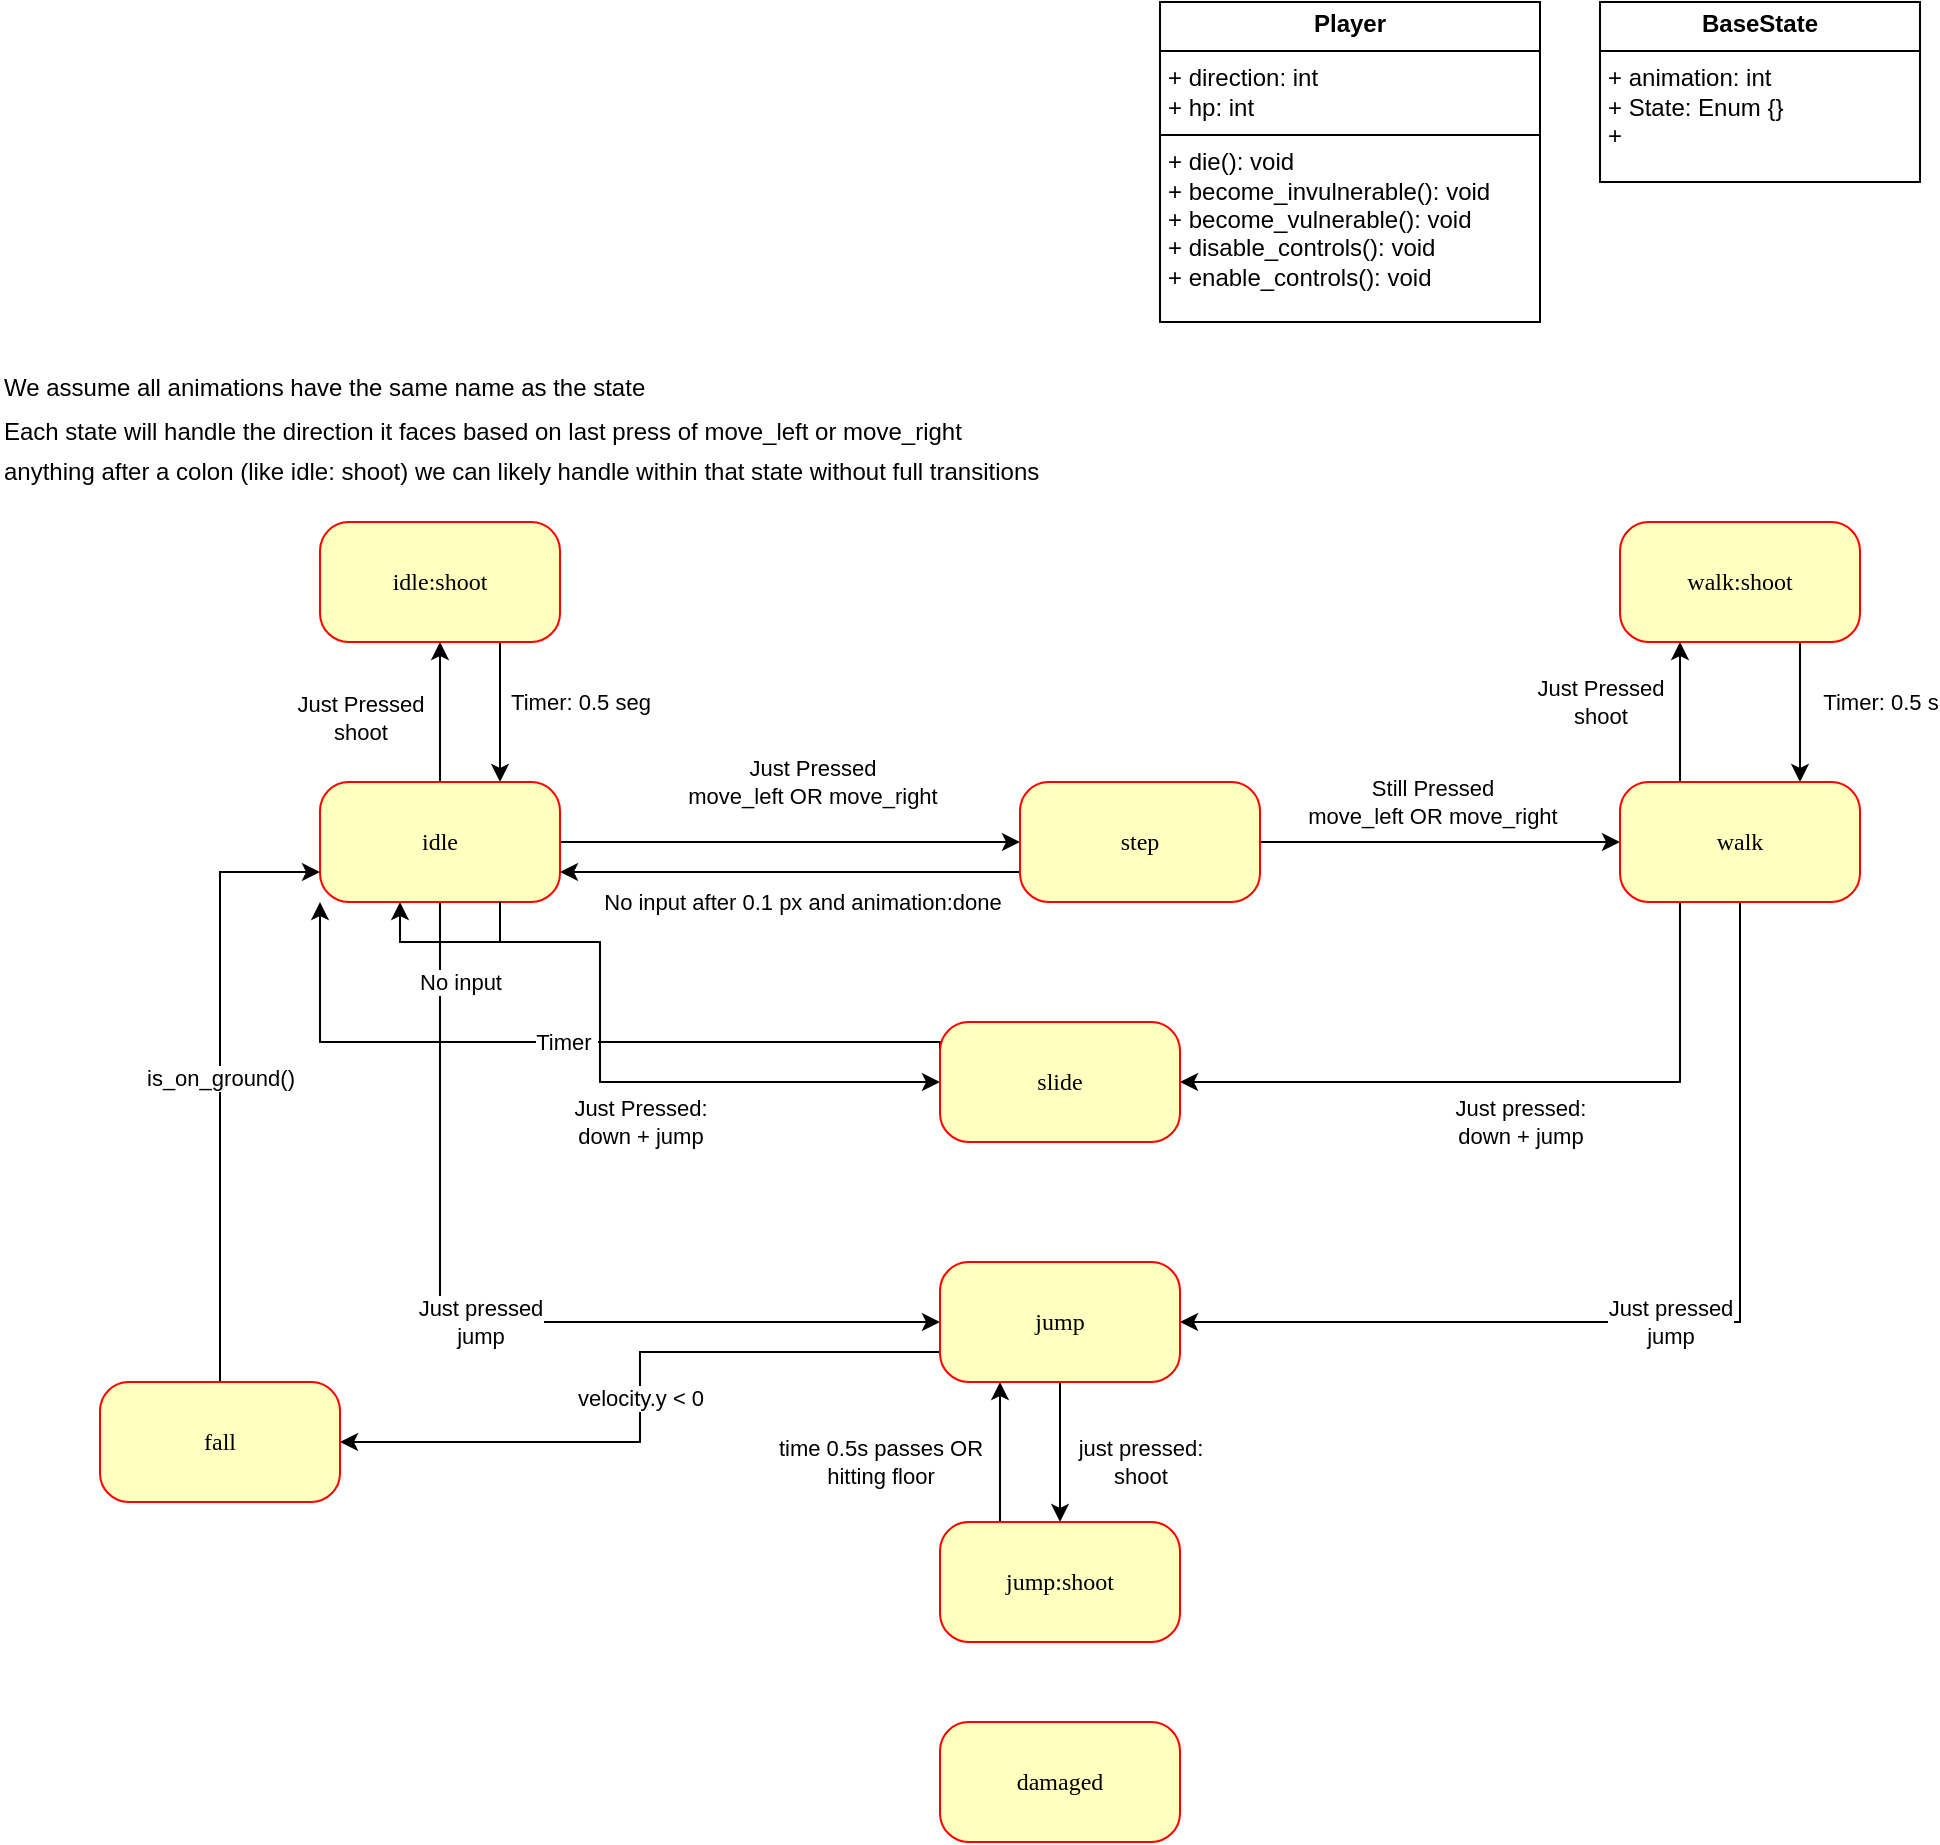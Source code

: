 <mxfile version="24.7.17">
  <diagram name="Page-1" id="58cdce13-f638-feb5-8d6f-7d28b1aa9fa0">
    <mxGraphModel dx="1050" dy="717" grid="1" gridSize="10" guides="1" tooltips="1" connect="1" arrows="1" fold="1" page="1" pageScale="1" pageWidth="1100" pageHeight="850" background="none" math="0" shadow="0">
      <root>
        <mxCell id="0" />
        <mxCell id="1" parent="0" />
        <mxCell id="T-rQysoLx3KSjXS24H4E-16" value="Timer: 0.5 seg" style="edgeStyle=orthogonalEdgeStyle;rounded=0;orthogonalLoop=1;jettySize=auto;html=1;exitX=0.75;exitY=1;exitDx=0;exitDy=0;entryX=0.75;entryY=0;entryDx=0;entryDy=0;" parent="1" source="382b91b5511bd0f7-5" target="382b91b5511bd0f7-6" edge="1">
          <mxGeometry x="-0.143" y="40" relative="1" as="geometry">
            <mxPoint as="offset" />
          </mxGeometry>
        </mxCell>
        <mxCell id="382b91b5511bd0f7-5" value="idle:shoot" style="rounded=1;whiteSpace=wrap;html=1;arcSize=24;fillColor=#ffffc0;strokeColor=#ff0000;shadow=0;comic=0;labelBackgroundColor=none;fontFamily=Verdana;fontSize=12;fontColor=#000000;align=center;" parent="1" vertex="1">
          <mxGeometry x="200" y="300" width="120" height="60" as="geometry" />
        </mxCell>
        <mxCell id="T-rQysoLx3KSjXS24H4E-3" value="Just Pressed&lt;div&gt;move_left OR move_right&lt;/div&gt;" style="edgeStyle=orthogonalEdgeStyle;rounded=0;orthogonalLoop=1;jettySize=auto;html=1;" parent="1" source="382b91b5511bd0f7-6" target="382b91b5511bd0f7-7" edge="1">
          <mxGeometry x="0.091" y="30" relative="1" as="geometry">
            <mxPoint as="offset" />
          </mxGeometry>
        </mxCell>
        <mxCell id="T-rQysoLx3KSjXS24H4E-15" value="Just Pressed&lt;br&gt;shoot" style="edgeStyle=orthogonalEdgeStyle;rounded=0;orthogonalLoop=1;jettySize=auto;html=1;exitX=0.5;exitY=0;exitDx=0;exitDy=0;entryX=0.5;entryY=1;entryDx=0;entryDy=0;" parent="1" source="382b91b5511bd0f7-6" target="382b91b5511bd0f7-5" edge="1">
          <mxGeometry x="-0.077" y="40" relative="1" as="geometry">
            <mxPoint as="offset" />
          </mxGeometry>
        </mxCell>
        <mxCell id="T-rQysoLx3KSjXS24H4E-23" value="Just Pressed:&lt;br&gt;down + jump" style="edgeStyle=orthogonalEdgeStyle;rounded=0;orthogonalLoop=1;jettySize=auto;html=1;exitX=0.75;exitY=1;exitDx=0;exitDy=0;entryX=0;entryY=0.5;entryDx=0;entryDy=0;" parent="1" source="382b91b5511bd0f7-6" target="T-rQysoLx3KSjXS24H4E-22" edge="1">
          <mxGeometry x="0.032" y="-20" relative="1" as="geometry">
            <Array as="points">
              <mxPoint x="290" y="510" />
              <mxPoint x="340" y="510" />
              <mxPoint x="340" y="580" />
            </Array>
            <mxPoint as="offset" />
          </mxGeometry>
        </mxCell>
        <mxCell id="T-rQysoLx3KSjXS24H4E-29" value="Just pressed&lt;br&gt;jump" style="edgeStyle=orthogonalEdgeStyle;rounded=0;orthogonalLoop=1;jettySize=auto;html=1;exitX=0.5;exitY=1;exitDx=0;exitDy=0;entryX=0;entryY=0.5;entryDx=0;entryDy=0;" parent="1" source="382b91b5511bd0f7-6" target="T-rQysoLx3KSjXS24H4E-28" edge="1">
          <mxGeometry relative="1" as="geometry" />
        </mxCell>
        <mxCell id="382b91b5511bd0f7-6" value="idle" style="rounded=1;whiteSpace=wrap;html=1;arcSize=24;fillColor=#ffffc0;strokeColor=#ff0000;shadow=0;comic=0;labelBackgroundColor=none;fontFamily=Verdana;fontSize=12;fontColor=#000000;align=center;" parent="1" vertex="1">
          <mxGeometry x="200" y="430" width="120" height="60" as="geometry" />
        </mxCell>
        <mxCell id="T-rQysoLx3KSjXS24H4E-6" style="edgeStyle=orthogonalEdgeStyle;rounded=0;orthogonalLoop=1;jettySize=auto;html=1;exitX=1;exitY=0.5;exitDx=0;exitDy=0;" parent="1" source="382b91b5511bd0f7-7" target="382b91b5511bd0f7-9" edge="1">
          <mxGeometry relative="1" as="geometry" />
        </mxCell>
        <mxCell id="T-rQysoLx3KSjXS24H4E-8" value="Still Pressed&lt;div&gt;move_left OR move_right&lt;/div&gt;" style="edgeLabel;html=1;align=center;verticalAlign=middle;resizable=0;points=[];" parent="T-rQysoLx3KSjXS24H4E-6" vertex="1" connectable="0">
          <mxGeometry x="-0.16" y="2" relative="1" as="geometry">
            <mxPoint x="10" y="-18" as="offset" />
          </mxGeometry>
        </mxCell>
        <mxCell id="T-rQysoLx3KSjXS24H4E-11" value="No input after 0.1 px and animation:done" style="edgeStyle=orthogonalEdgeStyle;rounded=0;orthogonalLoop=1;jettySize=auto;html=1;exitX=0;exitY=0.75;exitDx=0;exitDy=0;entryX=1;entryY=0.75;entryDx=0;entryDy=0;" parent="1" source="382b91b5511bd0f7-7" target="382b91b5511bd0f7-6" edge="1">
          <mxGeometry x="-0.046" y="15" relative="1" as="geometry">
            <mxPoint as="offset" />
          </mxGeometry>
        </mxCell>
        <mxCell id="382b91b5511bd0f7-7" value="step" style="rounded=1;whiteSpace=wrap;html=1;arcSize=24;fillColor=#ffffc0;strokeColor=#ff0000;shadow=0;comic=0;labelBackgroundColor=none;fontFamily=Verdana;fontSize=12;fontColor=#000000;align=center;" parent="1" vertex="1">
          <mxGeometry x="550" y="430" width="120" height="60" as="geometry" />
        </mxCell>
        <mxCell id="T-rQysoLx3KSjXS24H4E-20" value="Timer: 0.5 s" style="edgeStyle=orthogonalEdgeStyle;rounded=0;orthogonalLoop=1;jettySize=auto;html=1;exitX=0.75;exitY=1;exitDx=0;exitDy=0;entryX=0.75;entryY=0;entryDx=0;entryDy=0;" parent="1" source="382b91b5511bd0f7-10" target="382b91b5511bd0f7-9" edge="1">
          <mxGeometry x="-0.143" y="40" relative="1" as="geometry">
            <mxPoint as="offset" />
          </mxGeometry>
        </mxCell>
        <mxCell id="382b91b5511bd0f7-10" value="walk:shoot" style="rounded=1;whiteSpace=wrap;html=1;arcSize=24;fillColor=#ffffc0;strokeColor=#ff0000;shadow=0;comic=0;labelBackgroundColor=none;fontFamily=Verdana;fontSize=12;fontColor=#000000;align=center;" parent="1" vertex="1">
          <mxGeometry x="850" y="300" width="120" height="60" as="geometry" />
        </mxCell>
        <mxCell id="T-rQysoLx3KSjXS24H4E-2" value="No input" style="edgeStyle=orthogonalEdgeStyle;rounded=0;orthogonalLoop=1;jettySize=auto;html=1;exitX=0.75;exitY=1;exitDx=0;exitDy=0;" parent="1" source="382b91b5511bd0f7-6" edge="1">
          <mxGeometry x="-0.111" y="20" relative="1" as="geometry">
            <mxPoint x="320" y="520" as="sourcePoint" />
            <mxPoint x="240" y="490" as="targetPoint" />
            <Array as="points">
              <mxPoint x="290" y="510" />
              <mxPoint x="240" y="510" />
              <mxPoint x="240" y="490" />
            </Array>
            <mxPoint as="offset" />
          </mxGeometry>
        </mxCell>
        <mxCell id="T-rQysoLx3KSjXS24H4E-17" value="We assume all animations have the same name as the state" style="text;html=1;align=left;verticalAlign=middle;resizable=0;points=[];autosize=1;strokeColor=none;fillColor=none;" parent="1" vertex="1">
          <mxGeometry x="40" y="218" width="340" height="30" as="geometry" />
        </mxCell>
        <mxCell id="T-rQysoLx3KSjXS24H4E-18" value="Each state will handle the direction it faces based on last press of move_left or move_right" style="text;html=1;align=left;verticalAlign=middle;resizable=0;points=[];autosize=1;strokeColor=none;fillColor=none;" parent="1" vertex="1">
          <mxGeometry x="40" y="240" width="500" height="30" as="geometry" />
        </mxCell>
        <mxCell id="T-rQysoLx3KSjXS24H4E-19" value="Just Pressed&lt;br&gt;shoot" style="edgeStyle=orthogonalEdgeStyle;rounded=0;orthogonalLoop=1;jettySize=auto;html=1;exitX=0.25;exitY=0;exitDx=0;exitDy=0;entryX=0.25;entryY=1;entryDx=0;entryDy=0;" parent="1" source="382b91b5511bd0f7-9" target="382b91b5511bd0f7-10" edge="1">
          <mxGeometry x="0.143" y="40" relative="1" as="geometry">
            <mxPoint as="offset" />
          </mxGeometry>
        </mxCell>
        <mxCell id="T-rQysoLx3KSjXS24H4E-24" value="Just pressed:&lt;div&gt;down + jump&lt;/div&gt;" style="edgeStyle=orthogonalEdgeStyle;rounded=0;orthogonalLoop=1;jettySize=auto;html=1;exitX=0.25;exitY=1;exitDx=0;exitDy=0;entryX=1;entryY=0.5;entryDx=0;entryDy=0;" parent="1" source="382b91b5511bd0f7-9" target="T-rQysoLx3KSjXS24H4E-22" edge="1">
          <mxGeometry y="20" relative="1" as="geometry">
            <mxPoint as="offset" />
          </mxGeometry>
        </mxCell>
        <mxCell id="T-rQysoLx3KSjXS24H4E-31" value="Just pressed&lt;br&gt;jump" style="edgeStyle=orthogonalEdgeStyle;rounded=0;orthogonalLoop=1;jettySize=auto;html=1;exitX=0.5;exitY=1;exitDx=0;exitDy=0;entryX=1;entryY=0.5;entryDx=0;entryDy=0;" parent="1" source="382b91b5511bd0f7-9" target="T-rQysoLx3KSjXS24H4E-28" edge="1">
          <mxGeometry relative="1" as="geometry" />
        </mxCell>
        <mxCell id="382b91b5511bd0f7-9" value="walk" style="rounded=1;whiteSpace=wrap;html=1;arcSize=24;fillColor=#ffffc0;strokeColor=#ff0000;shadow=0;comic=0;labelBackgroundColor=none;fontFamily=Verdana;fontSize=12;fontColor=#000000;align=center;" parent="1" vertex="1">
          <mxGeometry x="850" y="430" width="120" height="60" as="geometry" />
        </mxCell>
        <mxCell id="T-rQysoLx3KSjXS24H4E-21" value="&lt;p style=&quot;margin:0px;margin-top:4px;text-align:center;&quot;&gt;&lt;b&gt;Player&lt;/b&gt;&lt;/p&gt;&lt;hr size=&quot;1&quot; style=&quot;border-style:solid;&quot;&gt;&lt;p style=&quot;margin:0px;margin-left:4px;&quot;&gt;+ direction: int&lt;/p&gt;&lt;p style=&quot;margin:0px;margin-left:4px;&quot;&gt;+ hp: int&lt;/p&gt;&lt;hr size=&quot;1&quot; style=&quot;border-style:solid;&quot;&gt;&lt;p style=&quot;margin:0px;margin-left:4px;&quot;&gt;+ die(): void&lt;/p&gt;&lt;p style=&quot;margin:0px;margin-left:4px;&quot;&gt;+ become_invulnerable(): void&lt;/p&gt;&lt;p style=&quot;margin:0px;margin-left:4px;&quot;&gt;+ become_vulnerable(): void&lt;/p&gt;&lt;p style=&quot;margin:0px;margin-left:4px;&quot;&gt;+ disable_controls(): void&lt;/p&gt;&lt;p style=&quot;margin:0px;margin-left:4px;&quot;&gt;+ enable_controls(): void&lt;/p&gt;" style="verticalAlign=top;align=left;overflow=fill;html=1;whiteSpace=wrap;" parent="1" vertex="1">
          <mxGeometry x="620" y="40" width="190" height="160" as="geometry" />
        </mxCell>
        <mxCell id="T-rQysoLx3KSjXS24H4E-26" value="Timer&amp;nbsp;" style="edgeStyle=orthogonalEdgeStyle;rounded=0;orthogonalLoop=1;jettySize=auto;html=1;exitX=0;exitY=0.25;exitDx=0;exitDy=0;entryX=0;entryY=1;entryDx=0;entryDy=0;" parent="1" source="T-rQysoLx3KSjXS24H4E-22" target="382b91b5511bd0f7-6" edge="1">
          <mxGeometry relative="1" as="geometry">
            <Array as="points">
              <mxPoint x="510" y="560" />
              <mxPoint x="200" y="560" />
            </Array>
          </mxGeometry>
        </mxCell>
        <mxCell id="T-rQysoLx3KSjXS24H4E-22" value="slide" style="rounded=1;whiteSpace=wrap;html=1;arcSize=24;fillColor=#ffffc0;strokeColor=#ff0000;shadow=0;comic=0;labelBackgroundColor=none;fontFamily=Verdana;fontSize=12;fontColor=#000000;align=center;" parent="1" vertex="1">
          <mxGeometry x="510" y="550" width="120" height="60" as="geometry" />
        </mxCell>
        <mxCell id="T-rQysoLx3KSjXS24H4E-27" value="&lt;p style=&quot;margin:0px;margin-top:4px;text-align:center;&quot;&gt;&lt;b&gt;BaseState&lt;/b&gt;&lt;/p&gt;&lt;hr size=&quot;1&quot; style=&quot;border-style:solid;&quot;&gt;&lt;p style=&quot;margin:0px;margin-left:4px;&quot;&gt;+ animation: int&lt;/p&gt;&lt;p style=&quot;margin:0px;margin-left:4px;&quot;&gt;&lt;/p&gt;&lt;p style=&quot;margin:0px;margin-left:4px;&quot;&gt;+ State: Enum {}&lt;/p&gt;&lt;p style=&quot;margin:0px;margin-left:4px;&quot;&gt;+&amp;nbsp;&lt;/p&gt;" style="verticalAlign=top;align=left;overflow=fill;html=1;whiteSpace=wrap;" parent="1" vertex="1">
          <mxGeometry x="840" y="40" width="160" height="90" as="geometry" />
        </mxCell>
        <mxCell id="T-rQysoLx3KSjXS24H4E-33" value="velocity.y &amp;lt; 0" style="edgeStyle=orthogonalEdgeStyle;rounded=0;orthogonalLoop=1;jettySize=auto;html=1;exitX=0;exitY=0.75;exitDx=0;exitDy=0;" parent="1" source="T-rQysoLx3KSjXS24H4E-28" target="T-rQysoLx3KSjXS24H4E-32" edge="1">
          <mxGeometry relative="1" as="geometry" />
        </mxCell>
        <mxCell id="T-rQysoLx3KSjXS24H4E-36" value="just pressed:&lt;div&gt;shoot&lt;/div&gt;" style="edgeStyle=orthogonalEdgeStyle;rounded=0;orthogonalLoop=1;jettySize=auto;html=1;" parent="1" source="T-rQysoLx3KSjXS24H4E-28" target="T-rQysoLx3KSjXS24H4E-35" edge="1">
          <mxGeometry x="0.143" y="40" relative="1" as="geometry">
            <mxPoint as="offset" />
          </mxGeometry>
        </mxCell>
        <mxCell id="T-rQysoLx3KSjXS24H4E-28" value="jump" style="rounded=1;whiteSpace=wrap;html=1;arcSize=24;fillColor=#ffffc0;strokeColor=#ff0000;shadow=0;comic=0;labelBackgroundColor=none;fontFamily=Verdana;fontSize=12;fontColor=#000000;align=center;" parent="1" vertex="1">
          <mxGeometry x="510" y="670" width="120" height="60" as="geometry" />
        </mxCell>
        <mxCell id="T-rQysoLx3KSjXS24H4E-34" value="is_on_ground()" style="edgeStyle=orthogonalEdgeStyle;rounded=0;orthogonalLoop=1;jettySize=auto;html=1;exitX=0.5;exitY=0;exitDx=0;exitDy=0;entryX=0;entryY=0.75;entryDx=0;entryDy=0;" parent="1" source="T-rQysoLx3KSjXS24H4E-32" target="382b91b5511bd0f7-6" edge="1">
          <mxGeometry relative="1" as="geometry" />
        </mxCell>
        <mxCell id="T-rQysoLx3KSjXS24H4E-32" value="fall" style="rounded=1;whiteSpace=wrap;html=1;arcSize=24;fillColor=#ffffc0;strokeColor=#ff0000;shadow=0;comic=0;labelBackgroundColor=none;fontFamily=Verdana;fontSize=12;fontColor=#000000;align=center;" parent="1" vertex="1">
          <mxGeometry x="90" y="730" width="120" height="60" as="geometry" />
        </mxCell>
        <mxCell id="YOcapbXUpCpCZgLkcIvW-1" value="time 0.5s passes OR&lt;div&gt;hitting floor&lt;/div&gt;" style="edgeStyle=orthogonalEdgeStyle;rounded=0;orthogonalLoop=1;jettySize=auto;html=1;exitX=0.25;exitY=0;exitDx=0;exitDy=0;entryX=0.25;entryY=1;entryDx=0;entryDy=0;" parent="1" source="T-rQysoLx3KSjXS24H4E-35" target="T-rQysoLx3KSjXS24H4E-28" edge="1">
          <mxGeometry x="-0.143" y="60" relative="1" as="geometry">
            <mxPoint as="offset" />
          </mxGeometry>
        </mxCell>
        <mxCell id="T-rQysoLx3KSjXS24H4E-35" value="jump:shoot" style="rounded=1;whiteSpace=wrap;html=1;arcSize=24;fillColor=#ffffc0;strokeColor=#ff0000;shadow=0;comic=0;labelBackgroundColor=none;fontFamily=Verdana;fontSize=12;fontColor=#000000;align=center;" parent="1" vertex="1">
          <mxGeometry x="510" y="800" width="120" height="60" as="geometry" />
        </mxCell>
        <mxCell id="T-rQysoLx3KSjXS24H4E-37" value="damaged" style="rounded=1;whiteSpace=wrap;html=1;arcSize=24;fillColor=#ffffc0;strokeColor=#ff0000;shadow=0;comic=0;labelBackgroundColor=none;fontFamily=Verdana;fontSize=12;fontColor=#000000;align=center;" parent="1" vertex="1">
          <mxGeometry x="510" y="900" width="120" height="60" as="geometry" />
        </mxCell>
        <mxCell id="57mUbkhmAVUFcux0CaQt-1" value="anything after a colon (like idle: shoot) we can likely handle within that state without full transitions" style="text;html=1;align=left;verticalAlign=middle;resizable=0;points=[];autosize=1;strokeColor=none;fillColor=none;" parent="1" vertex="1">
          <mxGeometry x="40" y="260" width="540" height="30" as="geometry" />
        </mxCell>
      </root>
    </mxGraphModel>
  </diagram>
</mxfile>
